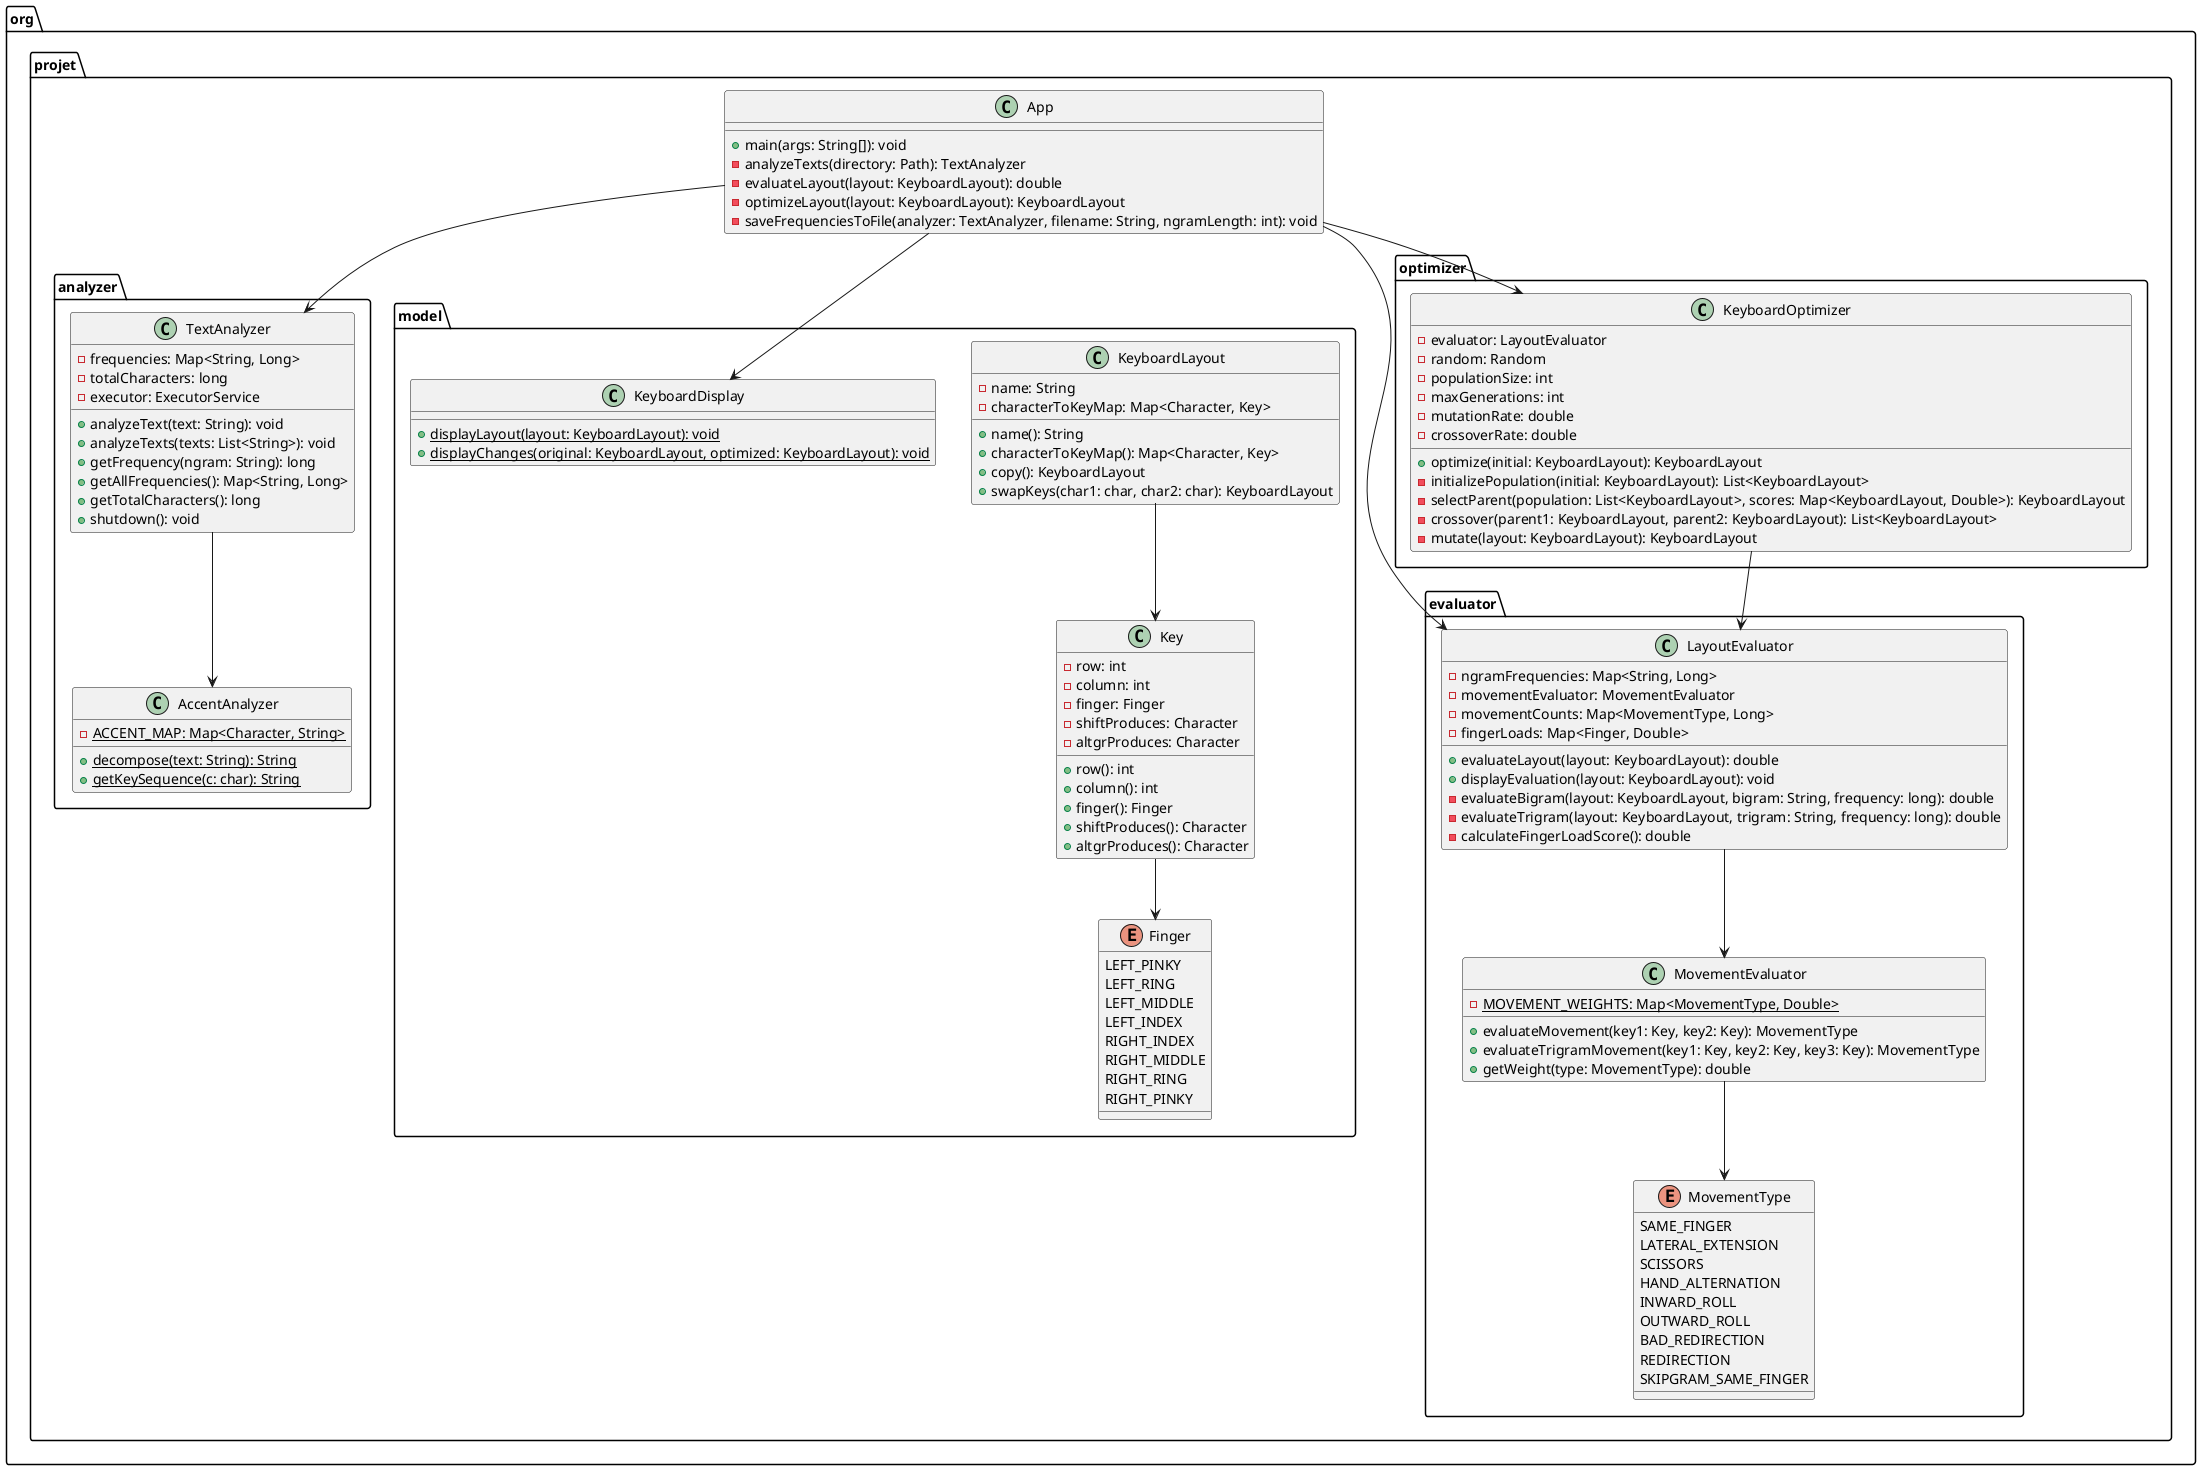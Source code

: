 @startuml

package org.projet {
    class App {
        + main(args: String[]): void
        - analyzeTexts(directory: Path): TextAnalyzer
        - evaluateLayout(layout: KeyboardLayout): double
        - optimizeLayout(layout: KeyboardLayout): KeyboardLayout
        - saveFrequenciesToFile(analyzer: TextAnalyzer, filename: String, ngramLength: int): void
    }
}

package org.projet.analyzer {
    class TextAnalyzer {
        - frequencies: Map<String, Long>
        - totalCharacters: long
        - executor: ExecutorService
        + analyzeText(text: String): void
        + analyzeTexts(texts: List<String>): void
        + getFrequency(ngram: String): long
        + getAllFrequencies(): Map<String, Long>
        + getTotalCharacters(): long
        + shutdown(): void
    }

    class AccentAnalyzer {
        - {static} ACCENT_MAP: Map<Character, String>
        + {static} decompose(text: String): String
        + {static} getKeySequence(c: char): String
    }
}

package org.projet.model {
    class KeyboardLayout {
        - name: String
        - characterToKeyMap: Map<Character, Key>
        + name(): String
        + characterToKeyMap(): Map<Character, Key>
        + copy(): KeyboardLayout
        + swapKeys(char1: char, char2: char): KeyboardLayout
    }

    class Key {
        - row: int
        - column: int
        - finger: Finger
        - shiftProduces: Character
        - altgrProduces: Character
        + row(): int
        + column(): int
        + finger(): Finger
        + shiftProduces(): Character
        + altgrProduces(): Character
    }

    enum Finger {
        LEFT_PINKY
        LEFT_RING
        LEFT_MIDDLE
        LEFT_INDEX
        RIGHT_INDEX
        RIGHT_MIDDLE
        RIGHT_RING
        RIGHT_PINKY
    }

    class KeyboardDisplay {
        + {static} displayLayout(layout: KeyboardLayout): void
        + {static} displayChanges(original: KeyboardLayout, optimized: KeyboardLayout): void
    }
}

package org.projet.evaluator {
    class LayoutEvaluator {
        - ngramFrequencies: Map<String, Long>
        - movementEvaluator: MovementEvaluator
        - movementCounts: Map<MovementType, Long>
        - fingerLoads: Map<Finger, Double>
        + evaluateLayout(layout: KeyboardLayout): double
        + displayEvaluation(layout: KeyboardLayout): void
        - evaluateBigram(layout: KeyboardLayout, bigram: String, frequency: long): double
        - evaluateTrigram(layout: KeyboardLayout, trigram: String, frequency: long): double
        - calculateFingerLoadScore(): double
    }

    class MovementEvaluator {
        - {static} MOVEMENT_WEIGHTS: Map<MovementType, Double>
        + evaluateMovement(key1: Key, key2: Key): MovementType
        + evaluateTrigramMovement(key1: Key, key2: Key, key3: Key): MovementType
        + getWeight(type: MovementType): double
    }

    enum MovementType {
        SAME_FINGER
        LATERAL_EXTENSION
        SCISSORS
        HAND_ALTERNATION
        INWARD_ROLL
        OUTWARD_ROLL
        BAD_REDIRECTION
        REDIRECTION
        SKIPGRAM_SAME_FINGER
    }
}

package org.projet.optimizer {
    class KeyboardOptimizer {
        - evaluator: LayoutEvaluator
        - random: Random
        - populationSize: int
        - maxGenerations: int
        - mutationRate: double
        - crossoverRate: double
        + optimize(initial: KeyboardLayout): KeyboardLayout
        - initializePopulation(initial: KeyboardLayout): List<KeyboardLayout>
        - selectParent(population: List<KeyboardLayout>, scores: Map<KeyboardLayout, Double>): KeyboardLayout
        - crossover(parent1: KeyboardLayout, parent2: KeyboardLayout): List<KeyboardLayout>
        - mutate(layout: KeyboardLayout): KeyboardLayout
    }
}

' Relations
App --> TextAnalyzer
App --> LayoutEvaluator
App --> KeyboardOptimizer
App --> KeyboardDisplay

TextAnalyzer --> AccentAnalyzer

KeyboardLayout --> Key
Key --> Finger

KeyboardOptimizer --> LayoutEvaluator
LayoutEvaluator --> MovementEvaluator
MovementEvaluator --> MovementType

@enduml
